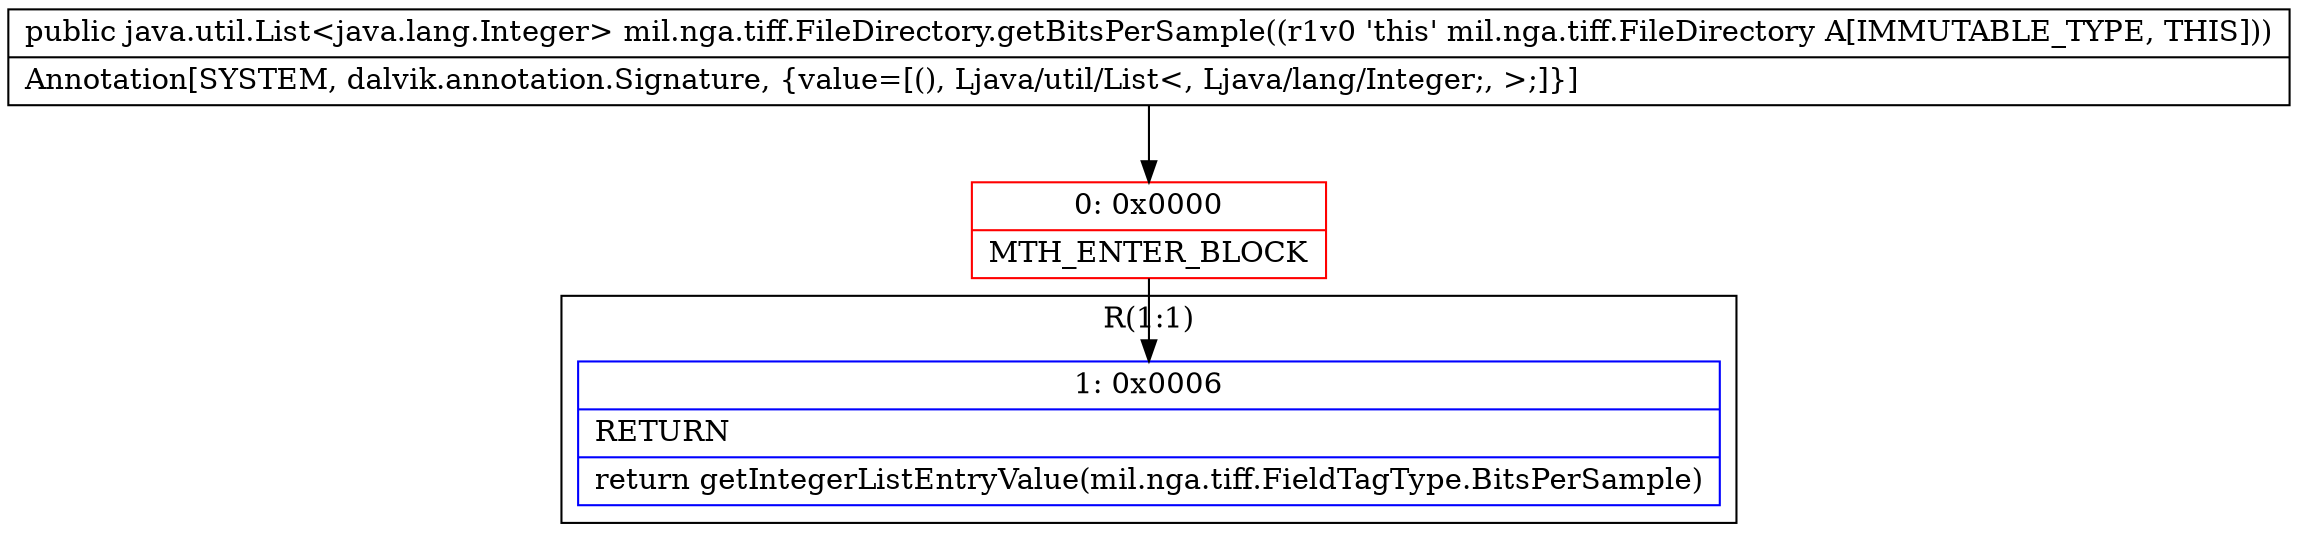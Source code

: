 digraph "CFG formil.nga.tiff.FileDirectory.getBitsPerSample()Ljava\/util\/List;" {
subgraph cluster_Region_363507464 {
label = "R(1:1)";
node [shape=record,color=blue];
Node_1 [shape=record,label="{1\:\ 0x0006|RETURN\l|return getIntegerListEntryValue(mil.nga.tiff.FieldTagType.BitsPerSample)\l}"];
}
Node_0 [shape=record,color=red,label="{0\:\ 0x0000|MTH_ENTER_BLOCK\l}"];
MethodNode[shape=record,label="{public java.util.List\<java.lang.Integer\> mil.nga.tiff.FileDirectory.getBitsPerSample((r1v0 'this' mil.nga.tiff.FileDirectory A[IMMUTABLE_TYPE, THIS]))  | Annotation[SYSTEM, dalvik.annotation.Signature, \{value=[(), Ljava\/util\/List\<, Ljava\/lang\/Integer;, \>;]\}]\l}"];
MethodNode -> Node_0;
Node_0 -> Node_1;
}

